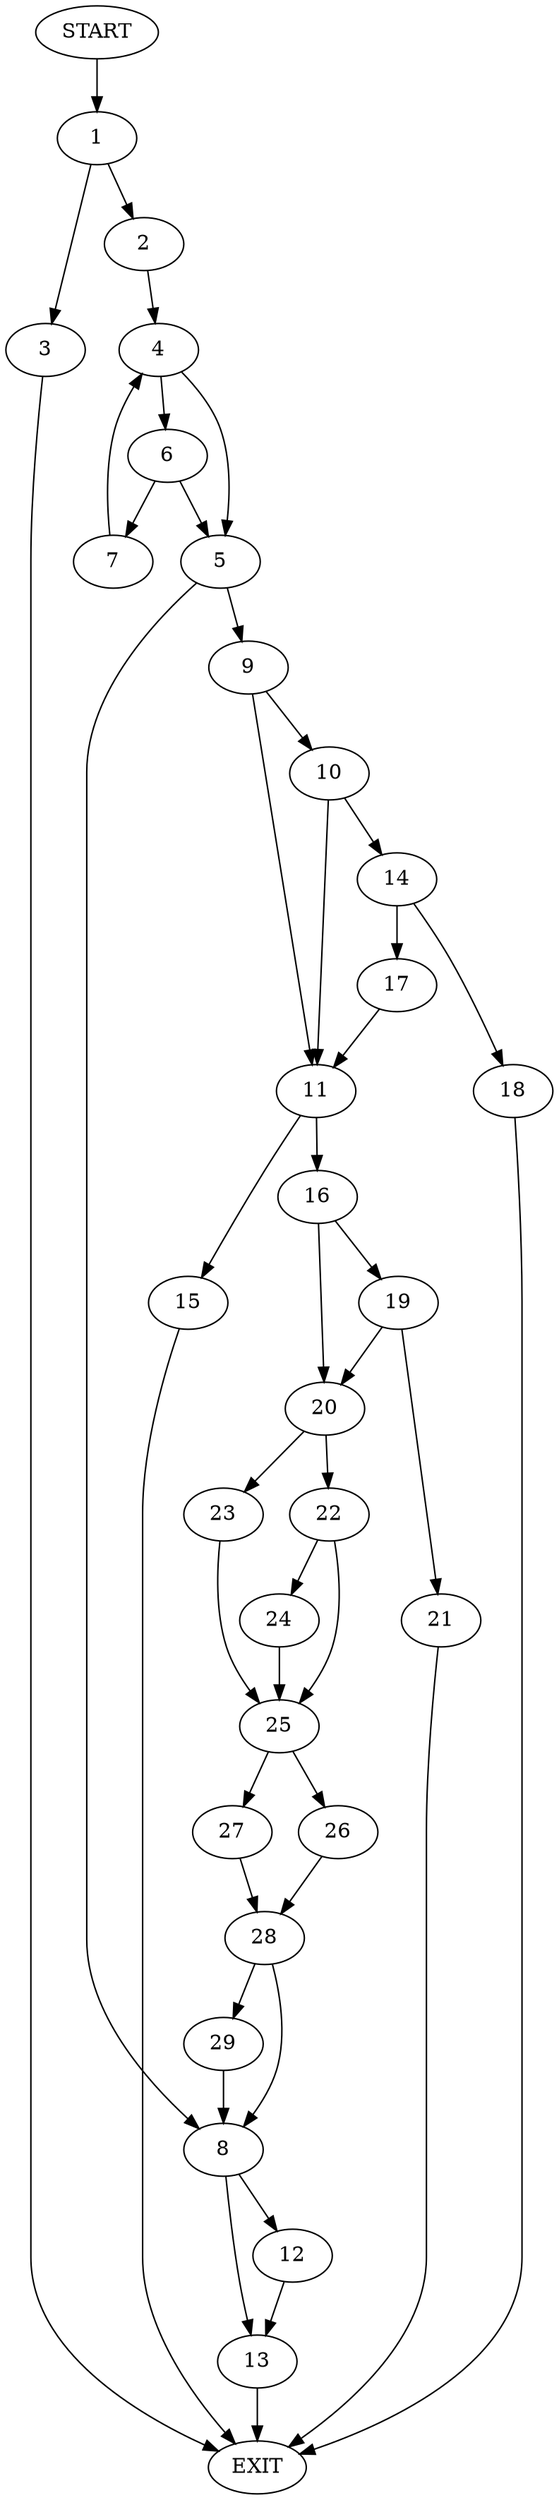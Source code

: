 digraph {
0 [label="START"]
30 [label="EXIT"]
0 -> 1
1 -> 2
1 -> 3
3 -> 30
2 -> 4
4 -> 5
4 -> 6
6 -> 5
6 -> 7
5 -> 8
5 -> 9
7 -> 4
9 -> 10
9 -> 11
8 -> 12
8 -> 13
10 -> 14
10 -> 11
11 -> 15
11 -> 16
14 -> 17
14 -> 18
18 -> 30
17 -> 11
15 -> 30
16 -> 19
16 -> 20
19 -> 21
19 -> 20
20 -> 22
20 -> 23
21 -> 30
22 -> 24
22 -> 25
23 -> 25
25 -> 26
25 -> 27
24 -> 25
26 -> 28
27 -> 28
28 -> 8
28 -> 29
29 -> 8
13 -> 30
12 -> 13
}
